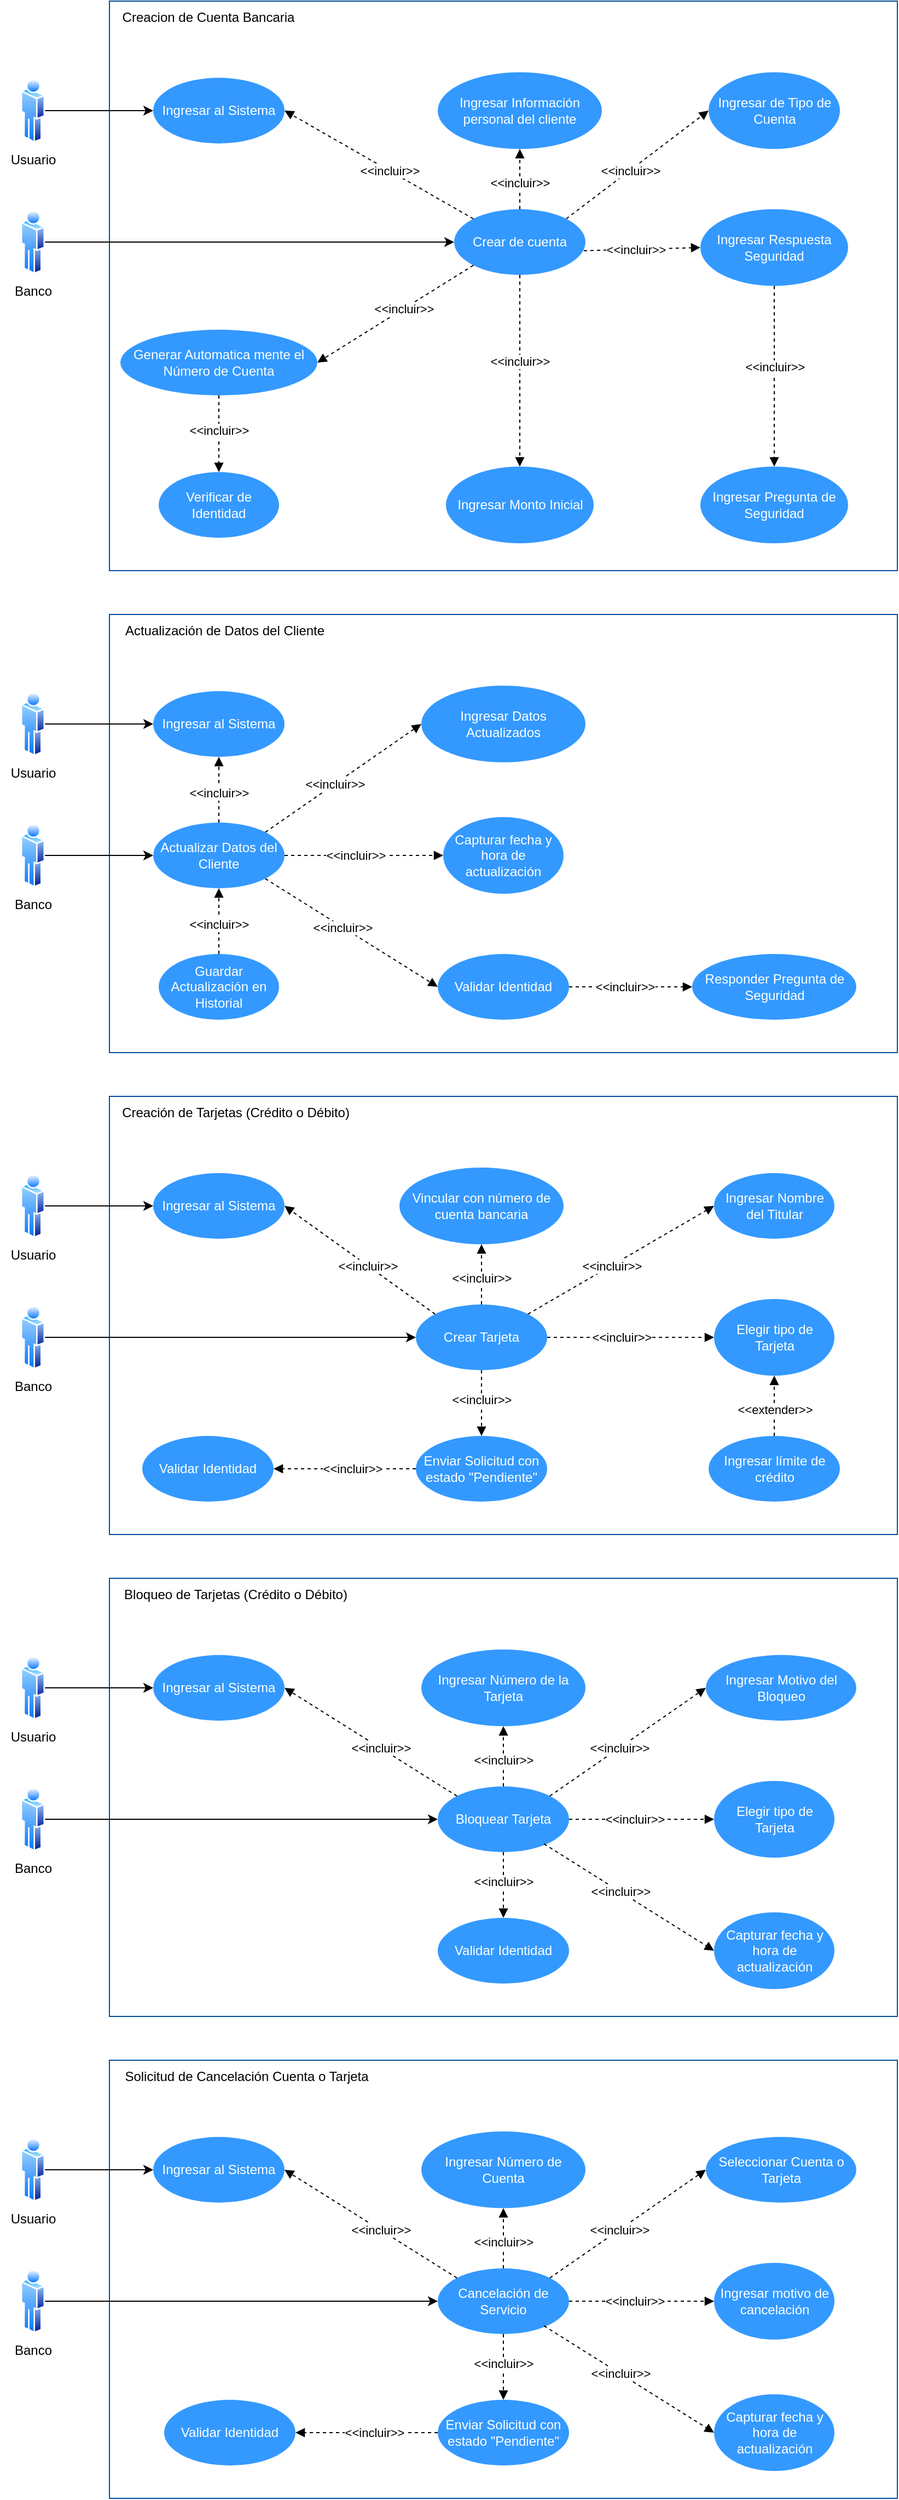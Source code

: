<mxfile version="25.0.3">
  <diagram name="Página-1" id="7lHeu8c5Pk3ilktKyxcA">
    <mxGraphModel grid="1" page="1" gridSize="10" guides="1" tooltips="1" connect="1" arrows="1" fold="1" pageScale="1" pageWidth="4681" pageHeight="3300" math="0" shadow="0">
      <root>
        <mxCell id="0" />
        <mxCell id="1" parent="0" />
        <mxCell id="2aKKIYfe2P1ObAEWsnmQ-203" value="" style="rounded=0;whiteSpace=wrap;html=1;fillColor=none;strokeColor=#004C99;" vertex="1" parent="1">
          <mxGeometry x="320" y="2000" width="720" height="400" as="geometry" />
        </mxCell>
        <mxCell id="2aKKIYfe2P1ObAEWsnmQ-39" value="" style="rounded=0;whiteSpace=wrap;html=1;fillColor=none;strokeColor=#004C99;" vertex="1" parent="1">
          <mxGeometry x="320" y="120" width="720" height="520" as="geometry" />
        </mxCell>
        <mxCell id="2aKKIYfe2P1ObAEWsnmQ-101" value="" style="rounded=0;whiteSpace=wrap;html=1;fillColor=none;strokeColor=#004C99;" vertex="1" parent="1">
          <mxGeometry x="320" y="680" width="720" height="400" as="geometry" />
        </mxCell>
        <mxCell id="lrI3-evYL8DoL2b4seNy-6" value="&lt;font color=&quot;#ffffff&quot;&gt;Crear de cuenta&lt;/font&gt;" style="ellipse;whiteSpace=wrap;html=1;fillColor=#3399FF;strokeColor=none;" vertex="1" parent="1">
          <mxGeometry x="635" y="310" width="120" height="60" as="geometry" />
        </mxCell>
        <mxCell id="2aKKIYfe2P1ObAEWsnmQ-10" style="rounded=0;orthogonalLoop=1;jettySize=auto;html=1;entryX=0;entryY=0.5;entryDx=0;entryDy=0;" edge="1" parent="1" source="lrI3-evYL8DoL2b4seNy-5" target="2aKKIYfe2P1ObAEWsnmQ-7">
          <mxGeometry relative="1" as="geometry" />
        </mxCell>
        <mxCell id="2aKKIYfe2P1ObAEWsnmQ-7" value="&lt;span style=&quot;color: rgb(255, 255, 255);&quot;&gt;Ingresar al Sistema&lt;/span&gt;" style="ellipse;whiteSpace=wrap;html=1;fillColor=#3399FF;strokeColor=none;" vertex="1" parent="1">
          <mxGeometry x="360" y="190" width="120" height="60" as="geometry" />
        </mxCell>
        <mxCell id="2aKKIYfe2P1ObAEWsnmQ-11" value="" style="html=1;labelBackgroundColor=#ffffff;jettySize=auto;orthogonalLoop=1;fontSize=14;rounded=0;jumpStyle=gap;startArrow=none;endArrow=block;endFill=1;strokeWidth=1;dashed=1;exitX=0;exitY=0;exitDx=0;exitDy=0;entryX=1;entryY=0.5;entryDx=0;entryDy=0;" edge="1" parent="1" source="lrI3-evYL8DoL2b4seNy-6" target="2aKKIYfe2P1ObAEWsnmQ-7">
          <mxGeometry width="48" height="48" relative="1" as="geometry">
            <mxPoint x="350" y="170" as="sourcePoint" />
            <mxPoint x="530" y="171" as="targetPoint" />
          </mxGeometry>
        </mxCell>
        <mxCell id="2aKKIYfe2P1ObAEWsnmQ-12" value="&amp;lt;&amp;lt;incluir&amp;gt;&amp;gt;" style="edgeLabel;html=1;align=center;verticalAlign=middle;resizable=0;points=[];" connectable="0" vertex="1" parent="2aKKIYfe2P1ObAEWsnmQ-11">
          <mxGeometry x="-0.105" relative="1" as="geometry">
            <mxPoint as="offset" />
          </mxGeometry>
        </mxCell>
        <mxCell id="2aKKIYfe2P1ObAEWsnmQ-13" value="&lt;font color=&quot;#ffffff&quot;&gt;Ingresar Información personal del cliente&lt;/font&gt;" style="ellipse;whiteSpace=wrap;html=1;fillColor=#3399FF;strokeColor=none;" vertex="1" parent="1">
          <mxGeometry x="620" y="185" width="150" height="70" as="geometry" />
        </mxCell>
        <mxCell id="2aKKIYfe2P1ObAEWsnmQ-14" value="" style="html=1;labelBackgroundColor=#ffffff;jettySize=auto;orthogonalLoop=1;fontSize=14;rounded=0;jumpStyle=gap;startArrow=none;endArrow=block;endFill=1;strokeWidth=1;dashed=1;exitX=0.5;exitY=0;exitDx=0;exitDy=0;entryX=0.5;entryY=1;entryDx=0;entryDy=0;" edge="1" parent="1" source="lrI3-evYL8DoL2b4seNy-6" target="2aKKIYfe2P1ObAEWsnmQ-13">
          <mxGeometry width="48" height="48" relative="1" as="geometry">
            <mxPoint x="350" y="170" as="sourcePoint" />
            <mxPoint x="530" y="171" as="targetPoint" />
          </mxGeometry>
        </mxCell>
        <mxCell id="2aKKIYfe2P1ObAEWsnmQ-15" value="&amp;lt;&amp;lt;incluir&amp;gt;&amp;gt;" style="edgeLabel;html=1;align=center;verticalAlign=middle;resizable=0;points=[];" connectable="0" vertex="1" parent="2aKKIYfe2P1ObAEWsnmQ-14">
          <mxGeometry x="-0.105" relative="1" as="geometry">
            <mxPoint as="offset" />
          </mxGeometry>
        </mxCell>
        <mxCell id="2aKKIYfe2P1ObAEWsnmQ-16" value="&lt;font color=&quot;#ffffff&quot;&gt;Ingresar de Tipo de Cuenta&lt;/font&gt;" style="ellipse;whiteSpace=wrap;html=1;fillColor=#3399FF;strokeColor=none;" vertex="1" parent="1">
          <mxGeometry x="867.5" y="185" width="120" height="70" as="geometry" />
        </mxCell>
        <mxCell id="2aKKIYfe2P1ObAEWsnmQ-17" value="" style="html=1;labelBackgroundColor=#ffffff;jettySize=auto;orthogonalLoop=1;fontSize=14;rounded=0;jumpStyle=gap;startArrow=none;endArrow=block;endFill=1;strokeWidth=1;dashed=1;exitX=1;exitY=0;exitDx=0;exitDy=0;entryX=0;entryY=0.5;entryDx=0;entryDy=0;" edge="1" parent="1" source="lrI3-evYL8DoL2b4seNy-6" target="2aKKIYfe2P1ObAEWsnmQ-16">
          <mxGeometry width="48" height="48" relative="1" as="geometry">
            <mxPoint x="472" y="329" as="sourcePoint" />
            <mxPoint x="580" y="305" as="targetPoint" />
          </mxGeometry>
        </mxCell>
        <mxCell id="2aKKIYfe2P1ObAEWsnmQ-18" value="&amp;lt;&amp;lt;incluir&amp;gt;&amp;gt;" style="edgeLabel;html=1;align=center;verticalAlign=middle;resizable=0;points=[];" connectable="0" vertex="1" parent="2aKKIYfe2P1ObAEWsnmQ-17">
          <mxGeometry x="-0.105" relative="1" as="geometry">
            <mxPoint as="offset" />
          </mxGeometry>
        </mxCell>
        <mxCell id="2aKKIYfe2P1ObAEWsnmQ-21" value="&lt;font color=&quot;#ffffff&quot;&gt;Ingresar Respuesta Seguridad&lt;/font&gt;" style="ellipse;whiteSpace=wrap;html=1;fillColor=#3399FF;strokeColor=none;" vertex="1" parent="1">
          <mxGeometry x="860" y="310" width="135" height="70" as="geometry" />
        </mxCell>
        <mxCell id="2aKKIYfe2P1ObAEWsnmQ-22" value="" style="html=1;labelBackgroundColor=#ffffff;jettySize=auto;orthogonalLoop=1;fontSize=14;rounded=0;jumpStyle=gap;startArrow=none;endArrow=block;endFill=1;strokeWidth=1;dashed=1;exitX=0.987;exitY=0.632;exitDx=0;exitDy=0;entryX=0;entryY=0.5;entryDx=0;entryDy=0;exitPerimeter=0;" edge="1" parent="1" source="lrI3-evYL8DoL2b4seNy-6" target="2aKKIYfe2P1ObAEWsnmQ-21">
          <mxGeometry width="48" height="48" relative="1" as="geometry">
            <mxPoint x="480" y="425" as="sourcePoint" />
            <mxPoint x="580" y="390" as="targetPoint" />
          </mxGeometry>
        </mxCell>
        <mxCell id="2aKKIYfe2P1ObAEWsnmQ-23" value="&amp;lt;&amp;lt;incluir&amp;gt;&amp;gt;" style="edgeLabel;html=1;align=center;verticalAlign=middle;resizable=0;points=[];" connectable="0" vertex="1" parent="2aKKIYfe2P1ObAEWsnmQ-22">
          <mxGeometry x="-0.105" relative="1" as="geometry">
            <mxPoint as="offset" />
          </mxGeometry>
        </mxCell>
        <mxCell id="2aKKIYfe2P1ObAEWsnmQ-24" value="&lt;font color=&quot;#ffffff&quot;&gt;Ingresar Monto Inicial&lt;/font&gt;" style="ellipse;whiteSpace=wrap;html=1;fillColor=#3399FF;strokeColor=none;" vertex="1" parent="1">
          <mxGeometry x="627.5" y="545" width="135" height="70" as="geometry" />
        </mxCell>
        <mxCell id="2aKKIYfe2P1ObAEWsnmQ-25" value="" style="html=1;labelBackgroundColor=#ffffff;jettySize=auto;orthogonalLoop=1;fontSize=14;rounded=0;jumpStyle=gap;startArrow=none;endArrow=block;endFill=1;strokeWidth=1;dashed=1;exitX=0.5;exitY=1;exitDx=0;exitDy=0;entryX=0.5;entryY=0;entryDx=0;entryDy=0;" edge="1" parent="1" source="lrI3-evYL8DoL2b4seNy-6" target="2aKKIYfe2P1ObAEWsnmQ-24">
          <mxGeometry width="48" height="48" relative="1" as="geometry">
            <mxPoint x="462" y="440" as="sourcePoint" />
            <mxPoint x="580" y="469" as="targetPoint" />
          </mxGeometry>
        </mxCell>
        <mxCell id="2aKKIYfe2P1ObAEWsnmQ-26" value="&amp;lt;&amp;lt;incluir&amp;gt;&amp;gt;" style="edgeLabel;html=1;align=center;verticalAlign=middle;resizable=0;points=[];" connectable="0" vertex="1" parent="2aKKIYfe2P1ObAEWsnmQ-25">
          <mxGeometry x="-0.105" relative="1" as="geometry">
            <mxPoint as="offset" />
          </mxGeometry>
        </mxCell>
        <mxCell id="2aKKIYfe2P1ObAEWsnmQ-27" value="&lt;font color=&quot;#ffffff&quot;&gt;Generar Automatica mente el Número de Cuenta&lt;/font&gt;" style="ellipse;whiteSpace=wrap;html=1;fillColor=#3399FF;strokeColor=none;" vertex="1" parent="1">
          <mxGeometry x="330" y="420" width="180" height="60" as="geometry" />
        </mxCell>
        <mxCell id="2aKKIYfe2P1ObAEWsnmQ-28" value="" style="html=1;labelBackgroundColor=#ffffff;jettySize=auto;orthogonalLoop=1;fontSize=14;rounded=0;jumpStyle=gap;startArrow=none;endArrow=block;endFill=1;strokeWidth=1;dashed=1;exitX=0;exitY=1;exitDx=0;exitDy=0;entryX=1;entryY=0.5;entryDx=0;entryDy=0;" edge="1" parent="1" source="lrI3-evYL8DoL2b4seNy-6" target="2aKKIYfe2P1ObAEWsnmQ-27">
          <mxGeometry width="48" height="48" relative="1" as="geometry">
            <mxPoint x="410" y="430" as="sourcePoint" />
            <mxPoint x="590" y="431" as="targetPoint" />
          </mxGeometry>
        </mxCell>
        <mxCell id="2aKKIYfe2P1ObAEWsnmQ-29" value="&amp;lt;&amp;lt;incluir&amp;gt;&amp;gt;" style="edgeLabel;html=1;align=center;verticalAlign=middle;resizable=0;points=[];" connectable="0" vertex="1" parent="2aKKIYfe2P1ObAEWsnmQ-28">
          <mxGeometry x="-0.105" relative="1" as="geometry">
            <mxPoint as="offset" />
          </mxGeometry>
        </mxCell>
        <mxCell id="2aKKIYfe2P1ObAEWsnmQ-32" value="&lt;font color=&quot;#ffffff&quot;&gt;Ingresar Pregunta de Seguridad&lt;/font&gt;" style="ellipse;whiteSpace=wrap;html=1;fillColor=#3399FF;strokeColor=none;" vertex="1" parent="1">
          <mxGeometry x="860" y="545" width="135" height="70" as="geometry" />
        </mxCell>
        <mxCell id="2aKKIYfe2P1ObAEWsnmQ-33" value="" style="html=1;labelBackgroundColor=#ffffff;jettySize=auto;orthogonalLoop=1;fontSize=14;rounded=0;jumpStyle=gap;startArrow=none;endArrow=block;endFill=1;strokeWidth=1;dashed=1;exitX=0.5;exitY=1;exitDx=0;exitDy=0;entryX=0.5;entryY=0;entryDx=0;entryDy=0;" edge="1" parent="1" source="2aKKIYfe2P1ObAEWsnmQ-21" target="2aKKIYfe2P1ObAEWsnmQ-32">
          <mxGeometry width="48" height="48" relative="1" as="geometry">
            <mxPoint x="760" y="340" as="sourcePoint" />
            <mxPoint x="810" y="320" as="targetPoint" />
          </mxGeometry>
        </mxCell>
        <mxCell id="2aKKIYfe2P1ObAEWsnmQ-34" value="&amp;lt;&amp;lt;incluir&amp;gt;&amp;gt;" style="edgeLabel;html=1;align=center;verticalAlign=middle;resizable=0;points=[];" connectable="0" vertex="1" parent="2aKKIYfe2P1ObAEWsnmQ-33">
          <mxGeometry x="-0.105" relative="1" as="geometry">
            <mxPoint as="offset" />
          </mxGeometry>
        </mxCell>
        <mxCell id="2aKKIYfe2P1ObAEWsnmQ-36" value="" style="html=1;labelBackgroundColor=#ffffff;jettySize=auto;orthogonalLoop=1;fontSize=14;rounded=0;jumpStyle=gap;startArrow=none;endArrow=block;endFill=1;strokeWidth=1;dashed=1;exitX=0.5;exitY=1;exitDx=0;exitDy=0;entryX=0.5;entryY=0;entryDx=0;entryDy=0;" edge="1" parent="1" source="2aKKIYfe2P1ObAEWsnmQ-27" target="2aKKIYfe2P1ObAEWsnmQ-38">
          <mxGeometry width="48" height="48" relative="1" as="geometry">
            <mxPoint x="420" y="500" as="sourcePoint" />
            <mxPoint x="590" y="561" as="targetPoint" />
          </mxGeometry>
        </mxCell>
        <mxCell id="2aKKIYfe2P1ObAEWsnmQ-37" value="&amp;lt;&amp;lt;incluir&amp;gt;&amp;gt;" style="edgeLabel;html=1;align=center;verticalAlign=middle;resizable=0;points=[];" connectable="0" vertex="1" parent="2aKKIYfe2P1ObAEWsnmQ-36">
          <mxGeometry x="-0.105" relative="1" as="geometry">
            <mxPoint as="offset" />
          </mxGeometry>
        </mxCell>
        <mxCell id="2aKKIYfe2P1ObAEWsnmQ-38" value="&lt;font color=&quot;#ffffff&quot;&gt;Verificar de Identidad&lt;/font&gt;" style="ellipse;whiteSpace=wrap;html=1;fillColor=#3399FF;strokeColor=none;" vertex="1" parent="1">
          <mxGeometry x="365" y="550" width="110" height="60" as="geometry" />
        </mxCell>
        <mxCell id="2aKKIYfe2P1ObAEWsnmQ-75" style="rounded=0;orthogonalLoop=1;jettySize=auto;html=1;entryX=0;entryY=0.5;entryDx=0;entryDy=0;" edge="1" parent="1" source="2aKKIYfe2P1ObAEWsnmQ-104" target="2aKKIYfe2P1ObAEWsnmQ-76">
          <mxGeometry relative="1" as="geometry" />
        </mxCell>
        <mxCell id="2aKKIYfe2P1ObAEWsnmQ-103" value="" style="group" connectable="0" vertex="1" parent="1">
          <mxGeometry x="220" y="750" width="60" height="90" as="geometry" />
        </mxCell>
        <mxCell id="2aKKIYfe2P1ObAEWsnmQ-104" value="" style="image;aspect=fixed;perimeter=ellipsePerimeter;html=1;align=center;shadow=0;dashed=0;spacingTop=3;image=img/lib/active_directory/user.svg;" vertex="1" parent="2aKKIYfe2P1ObAEWsnmQ-103">
          <mxGeometry x="18.9" width="22.2" height="60" as="geometry" />
        </mxCell>
        <mxCell id="2aKKIYfe2P1ObAEWsnmQ-105" value="Usuario" style="text;html=1;align=center;verticalAlign=middle;resizable=0;points=[];autosize=1;strokeColor=none;fillColor=none;" vertex="1" parent="2aKKIYfe2P1ObAEWsnmQ-103">
          <mxGeometry y="60" width="60" height="30" as="geometry" />
        </mxCell>
        <mxCell id="2aKKIYfe2P1ObAEWsnmQ-74" value="&lt;font color=&quot;#ffffff&quot;&gt;Actualizar Datos del Cliente&lt;/font&gt;" style="ellipse;whiteSpace=wrap;html=1;fillColor=#3399FF;strokeColor=none;" vertex="1" parent="1">
          <mxGeometry x="360" y="870" width="120" height="60" as="geometry" />
        </mxCell>
        <mxCell id="2aKKIYfe2P1ObAEWsnmQ-76" value="&lt;font color=&quot;#ffffff&quot;&gt;Ingresar al Sistema&lt;/font&gt;" style="ellipse;whiteSpace=wrap;html=1;fillColor=#3399FF;strokeColor=none;" vertex="1" parent="1">
          <mxGeometry x="360" y="750" width="120" height="60" as="geometry" />
        </mxCell>
        <mxCell id="2aKKIYfe2P1ObAEWsnmQ-77" value="" style="html=1;labelBackgroundColor=#ffffff;jettySize=auto;orthogonalLoop=1;fontSize=14;rounded=0;jumpStyle=gap;startArrow=none;endArrow=block;endFill=1;strokeWidth=1;dashed=1;exitX=0.5;exitY=0;exitDx=0;exitDy=0;entryX=0.5;entryY=1;entryDx=0;entryDy=0;" edge="1" parent="1" source="2aKKIYfe2P1ObAEWsnmQ-74" target="2aKKIYfe2P1ObAEWsnmQ-76">
          <mxGeometry width="48" height="48" relative="1" as="geometry">
            <mxPoint x="350" y="730" as="sourcePoint" />
            <mxPoint x="530" y="731" as="targetPoint" />
          </mxGeometry>
        </mxCell>
        <mxCell id="2aKKIYfe2P1ObAEWsnmQ-78" value="&amp;lt;&amp;lt;incluir&amp;gt;&amp;gt;" style="edgeLabel;html=1;align=center;verticalAlign=middle;resizable=0;points=[];" connectable="0" vertex="1" parent="2aKKIYfe2P1ObAEWsnmQ-77">
          <mxGeometry x="-0.105" relative="1" as="geometry">
            <mxPoint as="offset" />
          </mxGeometry>
        </mxCell>
        <mxCell id="2aKKIYfe2P1ObAEWsnmQ-79" value="&lt;font color=&quot;#ffffff&quot;&gt;Ingresar Datos Actualizados&lt;/font&gt;" style="ellipse;whiteSpace=wrap;html=1;fillColor=#3399FF;strokeColor=none;" vertex="1" parent="1">
          <mxGeometry x="605" y="745" width="150" height="70" as="geometry" />
        </mxCell>
        <mxCell id="2aKKIYfe2P1ObAEWsnmQ-80" value="" style="html=1;labelBackgroundColor=#ffffff;jettySize=auto;orthogonalLoop=1;fontSize=14;rounded=0;jumpStyle=gap;startArrow=none;endArrow=block;endFill=1;strokeWidth=1;dashed=1;exitX=1;exitY=0;exitDx=0;exitDy=0;entryX=0;entryY=0.5;entryDx=0;entryDy=0;" edge="1" parent="1" source="2aKKIYfe2P1ObAEWsnmQ-74" target="2aKKIYfe2P1ObAEWsnmQ-79">
          <mxGeometry width="48" height="48" relative="1" as="geometry">
            <mxPoint x="350" y="730" as="sourcePoint" />
            <mxPoint x="530" y="731" as="targetPoint" />
          </mxGeometry>
        </mxCell>
        <mxCell id="2aKKIYfe2P1ObAEWsnmQ-81" value="&amp;lt;&amp;lt;incluir&amp;gt;&amp;gt;" style="edgeLabel;html=1;align=center;verticalAlign=middle;resizable=0;points=[];" connectable="0" vertex="1" parent="2aKKIYfe2P1ObAEWsnmQ-80">
          <mxGeometry x="-0.105" relative="1" as="geometry">
            <mxPoint as="offset" />
          </mxGeometry>
        </mxCell>
        <mxCell id="2aKKIYfe2P1ObAEWsnmQ-82" value="&lt;font color=&quot;#ffffff&quot;&gt;Capturar fecha y hora de actualización&lt;/font&gt;" style="ellipse;whiteSpace=wrap;html=1;fillColor=#3399FF;strokeColor=none;" vertex="1" parent="1">
          <mxGeometry x="625" y="865" width="110" height="70" as="geometry" />
        </mxCell>
        <mxCell id="2aKKIYfe2P1ObAEWsnmQ-83" value="" style="html=1;labelBackgroundColor=#ffffff;jettySize=auto;orthogonalLoop=1;fontSize=14;rounded=0;jumpStyle=gap;startArrow=none;endArrow=block;endFill=1;strokeWidth=1;dashed=1;exitX=1;exitY=0.5;exitDx=0;exitDy=0;entryX=0;entryY=0.5;entryDx=0;entryDy=0;" edge="1" parent="1" source="2aKKIYfe2P1ObAEWsnmQ-74" target="2aKKIYfe2P1ObAEWsnmQ-82">
          <mxGeometry width="48" height="48" relative="1" as="geometry">
            <mxPoint x="472" y="889" as="sourcePoint" />
            <mxPoint x="580" y="865" as="targetPoint" />
          </mxGeometry>
        </mxCell>
        <mxCell id="2aKKIYfe2P1ObAEWsnmQ-84" value="&amp;lt;&amp;lt;incluir&amp;gt;&amp;gt;" style="edgeLabel;html=1;align=center;verticalAlign=middle;resizable=0;points=[];" connectable="0" vertex="1" parent="2aKKIYfe2P1ObAEWsnmQ-83">
          <mxGeometry x="-0.105" relative="1" as="geometry">
            <mxPoint as="offset" />
          </mxGeometry>
        </mxCell>
        <mxCell id="2aKKIYfe2P1ObAEWsnmQ-91" value="&lt;font color=&quot;#ffffff&quot;&gt;Validar Identidad&lt;/font&gt;" style="ellipse;whiteSpace=wrap;html=1;fillColor=#3399FF;strokeColor=none;" vertex="1" parent="1">
          <mxGeometry x="620" y="990" width="120" height="60" as="geometry" />
        </mxCell>
        <mxCell id="2aKKIYfe2P1ObAEWsnmQ-92" value="" style="html=1;labelBackgroundColor=#ffffff;jettySize=auto;orthogonalLoop=1;fontSize=14;rounded=0;jumpStyle=gap;startArrow=none;endArrow=block;endFill=1;strokeWidth=1;dashed=1;exitX=1;exitY=1;exitDx=0;exitDy=0;entryX=0;entryY=0.5;entryDx=0;entryDy=0;" edge="1" parent="1" source="2aKKIYfe2P1ObAEWsnmQ-74" target="2aKKIYfe2P1ObAEWsnmQ-91">
          <mxGeometry width="48" height="48" relative="1" as="geometry">
            <mxPoint x="410" y="990" as="sourcePoint" />
            <mxPoint x="590" y="991" as="targetPoint" />
          </mxGeometry>
        </mxCell>
        <mxCell id="2aKKIYfe2P1ObAEWsnmQ-93" value="&amp;lt;&amp;lt;incluir&amp;gt;&amp;gt;" style="edgeLabel;html=1;align=center;verticalAlign=middle;resizable=0;points=[];" connectable="0" vertex="1" parent="2aKKIYfe2P1ObAEWsnmQ-92">
          <mxGeometry x="-0.105" relative="1" as="geometry">
            <mxPoint as="offset" />
          </mxGeometry>
        </mxCell>
        <mxCell id="2aKKIYfe2P1ObAEWsnmQ-97" value="" style="html=1;labelBackgroundColor=#ffffff;jettySize=auto;orthogonalLoop=1;fontSize=14;rounded=0;jumpStyle=gap;startArrow=none;endArrow=block;endFill=1;strokeWidth=1;dashed=1;exitX=1;exitY=0.5;exitDx=0;exitDy=0;entryX=0;entryY=0.5;entryDx=0;entryDy=0;" edge="1" parent="1" source="2aKKIYfe2P1ObAEWsnmQ-91" target="2aKKIYfe2P1ObAEWsnmQ-99">
          <mxGeometry width="48" height="48" relative="1" as="geometry">
            <mxPoint x="420" y="1060" as="sourcePoint" />
            <mxPoint x="590" y="1121" as="targetPoint" />
          </mxGeometry>
        </mxCell>
        <mxCell id="2aKKIYfe2P1ObAEWsnmQ-98" value="&amp;lt;&amp;lt;incluir&amp;gt;&amp;gt;" style="edgeLabel;html=1;align=center;verticalAlign=middle;resizable=0;points=[];" connectable="0" vertex="1" parent="2aKKIYfe2P1ObAEWsnmQ-97">
          <mxGeometry x="-0.105" relative="1" as="geometry">
            <mxPoint as="offset" />
          </mxGeometry>
        </mxCell>
        <mxCell id="2aKKIYfe2P1ObAEWsnmQ-99" value="&lt;font color=&quot;#ffffff&quot;&gt;Responder Pregunta de Seguridad&lt;/font&gt;" style="ellipse;whiteSpace=wrap;html=1;fillColor=#3399FF;strokeColor=none;" vertex="1" parent="1">
          <mxGeometry x="852.5" y="990" width="150" height="60" as="geometry" />
        </mxCell>
        <mxCell id="2aKKIYfe2P1ObAEWsnmQ-102" value="Actualización de Datos del Cliente" style="text;html=1;align=center;verticalAlign=middle;resizable=0;points=[];autosize=1;strokeColor=none;fillColor=none;" vertex="1" parent="1">
          <mxGeometry x="320" y="680" width="210" height="30" as="geometry" />
        </mxCell>
        <mxCell id="2aKKIYfe2P1ObAEWsnmQ-40" value="Creacion de Cuenta Bancaria" style="text;html=1;align=center;verticalAlign=middle;resizable=0;points=[];autosize=1;strokeColor=none;fillColor=none;" vertex="1" parent="1">
          <mxGeometry x="320" y="120" width="180" height="30" as="geometry" />
        </mxCell>
        <mxCell id="2aKKIYfe2P1ObAEWsnmQ-111" value="" style="group" connectable="0" vertex="1" parent="1">
          <mxGeometry x="220" y="190" width="60" height="90" as="geometry" />
        </mxCell>
        <mxCell id="lrI3-evYL8DoL2b4seNy-5" value="" style="image;aspect=fixed;perimeter=ellipsePerimeter;html=1;align=center;shadow=0;dashed=0;spacingTop=3;image=img/lib/active_directory/user.svg;container=0;" vertex="1" parent="2aKKIYfe2P1ObAEWsnmQ-111">
          <mxGeometry x="18.9" width="22.2" height="60" as="geometry" />
        </mxCell>
        <mxCell id="2aKKIYfe2P1ObAEWsnmQ-41" value="Usuario" style="text;html=1;align=center;verticalAlign=middle;resizable=0;points=[];autosize=1;strokeColor=none;fillColor=none;container=0;" vertex="1" parent="2aKKIYfe2P1ObAEWsnmQ-111">
          <mxGeometry y="60" width="60" height="30" as="geometry" />
        </mxCell>
        <mxCell id="2aKKIYfe2P1ObAEWsnmQ-112" value="" style="group" connectable="0" vertex="1" parent="1">
          <mxGeometry x="220" y="310" width="60" height="90" as="geometry" />
        </mxCell>
        <mxCell id="2aKKIYfe2P1ObAEWsnmQ-113" value="" style="image;aspect=fixed;perimeter=ellipsePerimeter;html=1;align=center;shadow=0;dashed=0;spacingTop=3;image=img/lib/active_directory/user.svg;container=0;" vertex="1" parent="2aKKIYfe2P1ObAEWsnmQ-112">
          <mxGeometry x="18.9" width="22.2" height="60" as="geometry" />
        </mxCell>
        <mxCell id="2aKKIYfe2P1ObAEWsnmQ-114" value="Banco" style="text;html=1;align=center;verticalAlign=middle;resizable=0;points=[];autosize=1;strokeColor=none;fillColor=none;container=0;" vertex="1" parent="2aKKIYfe2P1ObAEWsnmQ-112">
          <mxGeometry y="60" width="60" height="30" as="geometry" />
        </mxCell>
        <mxCell id="2aKKIYfe2P1ObAEWsnmQ-116" style="edgeStyle=orthogonalEdgeStyle;curved=1;rounded=0;orthogonalLoop=1;jettySize=auto;html=1;entryX=0;entryY=0.5;entryDx=0;entryDy=0;" edge="1" parent="1" source="2aKKIYfe2P1ObAEWsnmQ-113" target="lrI3-evYL8DoL2b4seNy-6">
          <mxGeometry relative="1" as="geometry" />
        </mxCell>
        <mxCell id="2aKKIYfe2P1ObAEWsnmQ-117" value="" style="group" connectable="0" vertex="1" parent="1">
          <mxGeometry x="220" y="870" width="60" height="90" as="geometry" />
        </mxCell>
        <mxCell id="2aKKIYfe2P1ObAEWsnmQ-118" value="" style="image;aspect=fixed;perimeter=ellipsePerimeter;html=1;align=center;shadow=0;dashed=0;spacingTop=3;image=img/lib/active_directory/user.svg;" vertex="1" parent="2aKKIYfe2P1ObAEWsnmQ-117">
          <mxGeometry x="18.9" width="22.2" height="60" as="geometry" />
        </mxCell>
        <mxCell id="2aKKIYfe2P1ObAEWsnmQ-119" value="Banco" style="text;html=1;align=center;verticalAlign=middle;resizable=0;points=[];autosize=1;strokeColor=none;fillColor=none;" vertex="1" parent="2aKKIYfe2P1ObAEWsnmQ-117">
          <mxGeometry y="60" width="60" height="30" as="geometry" />
        </mxCell>
        <mxCell id="2aKKIYfe2P1ObAEWsnmQ-120" style="edgeStyle=orthogonalEdgeStyle;curved=1;rounded=0;orthogonalLoop=1;jettySize=auto;html=1;entryX=0;entryY=0.5;entryDx=0;entryDy=0;" edge="1" parent="1" source="2aKKIYfe2P1ObAEWsnmQ-118" target="2aKKIYfe2P1ObAEWsnmQ-74">
          <mxGeometry relative="1" as="geometry" />
        </mxCell>
        <mxCell id="2aKKIYfe2P1ObAEWsnmQ-121" value="&lt;font color=&quot;#ffffff&quot;&gt;Guardar Actualización en Historial&lt;/font&gt;" style="ellipse;whiteSpace=wrap;html=1;fillColor=#3399FF;strokeColor=none;" vertex="1" parent="1">
          <mxGeometry x="365" y="990" width="110" height="60" as="geometry" />
        </mxCell>
        <mxCell id="2aKKIYfe2P1ObAEWsnmQ-122" value="" style="html=1;labelBackgroundColor=#ffffff;jettySize=auto;orthogonalLoop=1;fontSize=14;rounded=0;jumpStyle=gap;startArrow=none;endArrow=block;endFill=1;strokeWidth=1;dashed=1;exitX=0.5;exitY=0;exitDx=0;exitDy=0;entryX=0.5;entryY=1;entryDx=0;entryDy=0;" edge="1" parent="1" source="2aKKIYfe2P1ObAEWsnmQ-121" target="2aKKIYfe2P1ObAEWsnmQ-74">
          <mxGeometry width="48" height="48" relative="1" as="geometry">
            <mxPoint x="430" y="880" as="sourcePoint" />
            <mxPoint x="430" y="820" as="targetPoint" />
          </mxGeometry>
        </mxCell>
        <mxCell id="2aKKIYfe2P1ObAEWsnmQ-123" value="&amp;lt;&amp;lt;incluir&amp;gt;&amp;gt;" style="edgeLabel;html=1;align=center;verticalAlign=middle;resizable=0;points=[];" connectable="0" vertex="1" parent="2aKKIYfe2P1ObAEWsnmQ-122">
          <mxGeometry x="-0.105" relative="1" as="geometry">
            <mxPoint as="offset" />
          </mxGeometry>
        </mxCell>
        <mxCell id="2aKKIYfe2P1ObAEWsnmQ-124" value="" style="rounded=0;whiteSpace=wrap;html=1;fillColor=none;strokeColor=#004C99;" vertex="1" parent="1">
          <mxGeometry x="320" y="1120" width="720" height="400" as="geometry" />
        </mxCell>
        <mxCell id="2aKKIYfe2P1ObAEWsnmQ-125" style="rounded=0;orthogonalLoop=1;jettySize=auto;html=1;entryX=0;entryY=0.5;entryDx=0;entryDy=0;" edge="1" parent="1" source="2aKKIYfe2P1ObAEWsnmQ-127" target="2aKKIYfe2P1ObAEWsnmQ-130">
          <mxGeometry relative="1" as="geometry" />
        </mxCell>
        <mxCell id="2aKKIYfe2P1ObAEWsnmQ-126" value="" style="group" connectable="0" vertex="1" parent="1">
          <mxGeometry x="220" y="1190" width="60" height="90" as="geometry" />
        </mxCell>
        <mxCell id="2aKKIYfe2P1ObAEWsnmQ-127" value="" style="image;aspect=fixed;perimeter=ellipsePerimeter;html=1;align=center;shadow=0;dashed=0;spacingTop=3;image=img/lib/active_directory/user.svg;" vertex="1" parent="2aKKIYfe2P1ObAEWsnmQ-126">
          <mxGeometry x="18.9" width="22.2" height="60" as="geometry" />
        </mxCell>
        <mxCell id="2aKKIYfe2P1ObAEWsnmQ-128" value="Usuario" style="text;html=1;align=center;verticalAlign=middle;resizable=0;points=[];autosize=1;strokeColor=none;fillColor=none;" vertex="1" parent="2aKKIYfe2P1ObAEWsnmQ-126">
          <mxGeometry y="60" width="60" height="30" as="geometry" />
        </mxCell>
        <mxCell id="2aKKIYfe2P1ObAEWsnmQ-129" value="&lt;font color=&quot;#ffffff&quot;&gt;Crear Tarjeta&lt;/font&gt;" style="ellipse;whiteSpace=wrap;html=1;fillColor=#3399FF;strokeColor=none;" vertex="1" parent="1">
          <mxGeometry x="600" y="1310" width="120" height="60" as="geometry" />
        </mxCell>
        <mxCell id="2aKKIYfe2P1ObAEWsnmQ-130" value="&lt;font color=&quot;#ffffff&quot;&gt;Ingresar al Sistema&lt;/font&gt;" style="ellipse;whiteSpace=wrap;html=1;fillColor=#3399FF;strokeColor=none;" vertex="1" parent="1">
          <mxGeometry x="360" y="1190" width="120" height="60" as="geometry" />
        </mxCell>
        <mxCell id="2aKKIYfe2P1ObAEWsnmQ-131" value="" style="html=1;labelBackgroundColor=#ffffff;jettySize=auto;orthogonalLoop=1;fontSize=14;rounded=0;jumpStyle=gap;startArrow=none;endArrow=block;endFill=1;strokeWidth=1;dashed=1;exitX=0;exitY=0;exitDx=0;exitDy=0;entryX=1;entryY=0.5;entryDx=0;entryDy=0;" edge="1" parent="1" source="2aKKIYfe2P1ObAEWsnmQ-129" target="2aKKIYfe2P1ObAEWsnmQ-130">
          <mxGeometry width="48" height="48" relative="1" as="geometry">
            <mxPoint x="350" y="1170" as="sourcePoint" />
            <mxPoint x="530" y="1171" as="targetPoint" />
          </mxGeometry>
        </mxCell>
        <mxCell id="2aKKIYfe2P1ObAEWsnmQ-132" value="&amp;lt;&amp;lt;incluir&amp;gt;&amp;gt;" style="edgeLabel;html=1;align=center;verticalAlign=middle;resizable=0;points=[];" connectable="0" vertex="1" parent="2aKKIYfe2P1ObAEWsnmQ-131">
          <mxGeometry x="-0.105" relative="1" as="geometry">
            <mxPoint as="offset" />
          </mxGeometry>
        </mxCell>
        <mxCell id="2aKKIYfe2P1ObAEWsnmQ-133" value="&lt;font color=&quot;#ffffff&quot;&gt;Vincular con número de cuenta bancaria&lt;/font&gt;" style="ellipse;whiteSpace=wrap;html=1;fillColor=#3399FF;strokeColor=none;" vertex="1" parent="1">
          <mxGeometry x="585" y="1185" width="150" height="70" as="geometry" />
        </mxCell>
        <mxCell id="2aKKIYfe2P1ObAEWsnmQ-134" value="" style="html=1;labelBackgroundColor=#ffffff;jettySize=auto;orthogonalLoop=1;fontSize=14;rounded=0;jumpStyle=gap;startArrow=none;endArrow=block;endFill=1;strokeWidth=1;dashed=1;exitX=0.5;exitY=0;exitDx=0;exitDy=0;entryX=0.5;entryY=1;entryDx=0;entryDy=0;" edge="1" parent="1" source="2aKKIYfe2P1ObAEWsnmQ-129" target="2aKKIYfe2P1ObAEWsnmQ-133">
          <mxGeometry width="48" height="48" relative="1" as="geometry">
            <mxPoint x="350" y="1170" as="sourcePoint" />
            <mxPoint x="530" y="1171" as="targetPoint" />
          </mxGeometry>
        </mxCell>
        <mxCell id="2aKKIYfe2P1ObAEWsnmQ-135" value="&amp;lt;&amp;lt;incluir&amp;gt;&amp;gt;" style="edgeLabel;html=1;align=center;verticalAlign=middle;resizable=0;points=[];" connectable="0" vertex="1" parent="2aKKIYfe2P1ObAEWsnmQ-134">
          <mxGeometry x="-0.105" relative="1" as="geometry">
            <mxPoint as="offset" />
          </mxGeometry>
        </mxCell>
        <mxCell id="2aKKIYfe2P1ObAEWsnmQ-136" value="&lt;font color=&quot;#ffffff&quot;&gt;Elegir tipo de Tarjeta&lt;/font&gt;" style="ellipse;whiteSpace=wrap;html=1;fillColor=#3399FF;strokeColor=none;" vertex="1" parent="1">
          <mxGeometry x="872.5" y="1305" width="110" height="70" as="geometry" />
        </mxCell>
        <mxCell id="2aKKIYfe2P1ObAEWsnmQ-137" value="" style="html=1;labelBackgroundColor=#ffffff;jettySize=auto;orthogonalLoop=1;fontSize=14;rounded=0;jumpStyle=gap;startArrow=none;endArrow=block;endFill=1;strokeWidth=1;dashed=1;exitX=1;exitY=0.5;exitDx=0;exitDy=0;entryX=0;entryY=0.5;entryDx=0;entryDy=0;" edge="1" parent="1" source="2aKKIYfe2P1ObAEWsnmQ-129" target="2aKKIYfe2P1ObAEWsnmQ-136">
          <mxGeometry width="48" height="48" relative="1" as="geometry">
            <mxPoint x="472" y="1329" as="sourcePoint" />
            <mxPoint x="580" y="1305" as="targetPoint" />
          </mxGeometry>
        </mxCell>
        <mxCell id="2aKKIYfe2P1ObAEWsnmQ-138" value="&amp;lt;&amp;lt;incluir&amp;gt;&amp;gt;" style="edgeLabel;html=1;align=center;verticalAlign=middle;resizable=0;points=[];" connectable="0" vertex="1" parent="2aKKIYfe2P1ObAEWsnmQ-137">
          <mxGeometry x="-0.105" relative="1" as="geometry">
            <mxPoint as="offset" />
          </mxGeometry>
        </mxCell>
        <mxCell id="2aKKIYfe2P1ObAEWsnmQ-139" value="&lt;font color=&quot;#ffffff&quot;&gt;Ingresar Nombre del Titular&lt;/font&gt;" style="ellipse;whiteSpace=wrap;html=1;fillColor=#3399FF;strokeColor=none;" vertex="1" parent="1">
          <mxGeometry x="872.5" y="1190" width="110" height="60" as="geometry" />
        </mxCell>
        <mxCell id="2aKKIYfe2P1ObAEWsnmQ-140" value="" style="html=1;labelBackgroundColor=#ffffff;jettySize=auto;orthogonalLoop=1;fontSize=14;rounded=0;jumpStyle=gap;startArrow=none;endArrow=block;endFill=1;strokeWidth=1;dashed=1;exitX=1;exitY=0;exitDx=0;exitDy=0;entryX=0;entryY=0.5;entryDx=0;entryDy=0;" edge="1" parent="1" source="2aKKIYfe2P1ObAEWsnmQ-129" target="2aKKIYfe2P1ObAEWsnmQ-139">
          <mxGeometry width="48" height="48" relative="1" as="geometry">
            <mxPoint x="410" y="1430" as="sourcePoint" />
            <mxPoint x="590" y="1431" as="targetPoint" />
          </mxGeometry>
        </mxCell>
        <mxCell id="2aKKIYfe2P1ObAEWsnmQ-141" value="&amp;lt;&amp;lt;incluir&amp;gt;&amp;gt;" style="edgeLabel;html=1;align=center;verticalAlign=middle;resizable=0;points=[];" connectable="0" vertex="1" parent="2aKKIYfe2P1ObAEWsnmQ-140">
          <mxGeometry x="-0.105" relative="1" as="geometry">
            <mxPoint as="offset" />
          </mxGeometry>
        </mxCell>
        <mxCell id="2aKKIYfe2P1ObAEWsnmQ-145" value="Creación de Tarjetas (Crédito o Débito)" style="text;html=1;align=center;verticalAlign=middle;resizable=0;points=[];autosize=1;strokeColor=none;fillColor=none;" vertex="1" parent="1">
          <mxGeometry x="320" y="1120" width="230" height="30" as="geometry" />
        </mxCell>
        <mxCell id="2aKKIYfe2P1ObAEWsnmQ-146" value="" style="group" connectable="0" vertex="1" parent="1">
          <mxGeometry x="220" y="1310" width="60" height="90" as="geometry" />
        </mxCell>
        <mxCell id="2aKKIYfe2P1ObAEWsnmQ-147" value="" style="image;aspect=fixed;perimeter=ellipsePerimeter;html=1;align=center;shadow=0;dashed=0;spacingTop=3;image=img/lib/active_directory/user.svg;" vertex="1" parent="2aKKIYfe2P1ObAEWsnmQ-146">
          <mxGeometry x="18.9" width="22.2" height="60" as="geometry" />
        </mxCell>
        <mxCell id="2aKKIYfe2P1ObAEWsnmQ-148" value="Banco" style="text;html=1;align=center;verticalAlign=middle;resizable=0;points=[];autosize=1;strokeColor=none;fillColor=none;" vertex="1" parent="2aKKIYfe2P1ObAEWsnmQ-146">
          <mxGeometry y="60" width="60" height="30" as="geometry" />
        </mxCell>
        <mxCell id="2aKKIYfe2P1ObAEWsnmQ-149" style="edgeStyle=orthogonalEdgeStyle;curved=1;rounded=0;orthogonalLoop=1;jettySize=auto;html=1;entryX=0;entryY=0.5;entryDx=0;entryDy=0;" edge="1" parent="1" source="2aKKIYfe2P1ObAEWsnmQ-147" target="2aKKIYfe2P1ObAEWsnmQ-129">
          <mxGeometry relative="1" as="geometry" />
        </mxCell>
        <mxCell id="2aKKIYfe2P1ObAEWsnmQ-153" value="&lt;font color=&quot;#ffffff&quot;&gt;Ingresar límite de crédito&lt;/font&gt;" style="ellipse;whiteSpace=wrap;html=1;fillColor=#3399FF;strokeColor=none;" vertex="1" parent="1">
          <mxGeometry x="867.5" y="1430" width="120" height="60" as="geometry" />
        </mxCell>
        <mxCell id="2aKKIYfe2P1ObAEWsnmQ-154" value="" style="html=1;labelBackgroundColor=#ffffff;jettySize=auto;orthogonalLoop=1;fontSize=14;rounded=0;jumpStyle=gap;startArrow=none;endArrow=block;endFill=1;strokeWidth=1;dashed=1;exitX=0.5;exitY=0;exitDx=0;exitDy=0;entryX=0.5;entryY=1;entryDx=0;entryDy=0;" edge="1" parent="1" source="2aKKIYfe2P1ObAEWsnmQ-153" target="2aKKIYfe2P1ObAEWsnmQ-136">
          <mxGeometry width="48" height="48" relative="1" as="geometry">
            <mxPoint x="770" y="1375" as="sourcePoint" />
            <mxPoint x="920" y="1340" as="targetPoint" />
          </mxGeometry>
        </mxCell>
        <mxCell id="2aKKIYfe2P1ObAEWsnmQ-155" value="&amp;lt;&amp;lt;extender&amp;gt;&amp;gt;" style="edgeLabel;html=1;align=center;verticalAlign=middle;resizable=0;points=[];" connectable="0" vertex="1" parent="2aKKIYfe2P1ObAEWsnmQ-154">
          <mxGeometry x="-0.105" relative="1" as="geometry">
            <mxPoint as="offset" />
          </mxGeometry>
        </mxCell>
        <mxCell id="2aKKIYfe2P1ObAEWsnmQ-161" value="&lt;font color=&quot;#ffffff&quot;&gt;Enviar Solicitud con estado &quot;Pendiente&quot;&lt;/font&gt;" style="ellipse;whiteSpace=wrap;html=1;fillColor=#3399FF;strokeColor=none;" vertex="1" parent="1">
          <mxGeometry x="600" y="1430" width="120" height="60" as="geometry" />
        </mxCell>
        <mxCell id="2aKKIYfe2P1ObAEWsnmQ-162" value="" style="html=1;labelBackgroundColor=#ffffff;jettySize=auto;orthogonalLoop=1;fontSize=14;rounded=0;jumpStyle=gap;startArrow=none;endArrow=block;endFill=1;strokeWidth=1;dashed=1;exitX=0.5;exitY=1;exitDx=0;exitDy=0;entryX=0.5;entryY=0;entryDx=0;entryDy=0;" edge="1" parent="1" source="2aKKIYfe2P1ObAEWsnmQ-129" target="2aKKIYfe2P1ObAEWsnmQ-161">
          <mxGeometry width="48" height="48" relative="1" as="geometry">
            <mxPoint x="260" y="1570" as="sourcePoint" />
            <mxPoint x="692.5" y="1530" as="targetPoint" />
          </mxGeometry>
        </mxCell>
        <mxCell id="2aKKIYfe2P1ObAEWsnmQ-163" value="&amp;lt;&amp;lt;incluir&amp;gt;&amp;gt;" style="edgeLabel;html=1;align=center;verticalAlign=middle;resizable=0;points=[];" connectable="0" vertex="1" parent="2aKKIYfe2P1ObAEWsnmQ-162">
          <mxGeometry x="-0.105" relative="1" as="geometry">
            <mxPoint as="offset" />
          </mxGeometry>
        </mxCell>
        <mxCell id="2aKKIYfe2P1ObAEWsnmQ-168" value="" style="rounded=0;whiteSpace=wrap;html=1;fillColor=none;strokeColor=#004C99;" vertex="1" parent="1">
          <mxGeometry x="320" y="1560" width="720" height="400" as="geometry" />
        </mxCell>
        <mxCell id="2aKKIYfe2P1ObAEWsnmQ-169" style="rounded=0;orthogonalLoop=1;jettySize=auto;html=1;entryX=0;entryY=0.5;entryDx=0;entryDy=0;" edge="1" parent="1" source="2aKKIYfe2P1ObAEWsnmQ-171" target="2aKKIYfe2P1ObAEWsnmQ-174">
          <mxGeometry relative="1" as="geometry" />
        </mxCell>
        <mxCell id="2aKKIYfe2P1ObAEWsnmQ-170" value="" style="group" connectable="0" vertex="1" parent="1">
          <mxGeometry x="220" y="1630" width="60" height="90" as="geometry" />
        </mxCell>
        <mxCell id="2aKKIYfe2P1ObAEWsnmQ-171" value="" style="image;aspect=fixed;perimeter=ellipsePerimeter;html=1;align=center;shadow=0;dashed=0;spacingTop=3;image=img/lib/active_directory/user.svg;" vertex="1" parent="2aKKIYfe2P1ObAEWsnmQ-170">
          <mxGeometry x="18.9" width="22.2" height="60" as="geometry" />
        </mxCell>
        <mxCell id="2aKKIYfe2P1ObAEWsnmQ-172" value="Usuario" style="text;html=1;align=center;verticalAlign=middle;resizable=0;points=[];autosize=1;strokeColor=none;fillColor=none;" vertex="1" parent="2aKKIYfe2P1ObAEWsnmQ-170">
          <mxGeometry y="60" width="60" height="30" as="geometry" />
        </mxCell>
        <mxCell id="2aKKIYfe2P1ObAEWsnmQ-173" value="&lt;font color=&quot;#ffffff&quot;&gt;Bloquear Tarjeta&lt;/font&gt;" style="ellipse;whiteSpace=wrap;html=1;fillColor=#3399FF;strokeColor=none;" vertex="1" parent="1">
          <mxGeometry x="620" y="1750" width="120" height="60" as="geometry" />
        </mxCell>
        <mxCell id="2aKKIYfe2P1ObAEWsnmQ-174" value="&lt;font color=&quot;#ffffff&quot;&gt;Ingresar al Sistema&lt;/font&gt;" style="ellipse;whiteSpace=wrap;html=1;fillColor=#3399FF;strokeColor=none;" vertex="1" parent="1">
          <mxGeometry x="360" y="1630" width="120" height="60" as="geometry" />
        </mxCell>
        <mxCell id="2aKKIYfe2P1ObAEWsnmQ-175" value="" style="html=1;labelBackgroundColor=#ffffff;jettySize=auto;orthogonalLoop=1;fontSize=14;rounded=0;jumpStyle=gap;startArrow=none;endArrow=block;endFill=1;strokeWidth=1;dashed=1;exitX=0;exitY=0;exitDx=0;exitDy=0;entryX=1;entryY=0.5;entryDx=0;entryDy=0;" edge="1" parent="1" source="2aKKIYfe2P1ObAEWsnmQ-173" target="2aKKIYfe2P1ObAEWsnmQ-174">
          <mxGeometry width="48" height="48" relative="1" as="geometry">
            <mxPoint x="350" y="1610" as="sourcePoint" />
            <mxPoint x="530" y="1611" as="targetPoint" />
          </mxGeometry>
        </mxCell>
        <mxCell id="2aKKIYfe2P1ObAEWsnmQ-176" value="&amp;lt;&amp;lt;incluir&amp;gt;&amp;gt;" style="edgeLabel;html=1;align=center;verticalAlign=middle;resizable=0;points=[];" connectable="0" vertex="1" parent="2aKKIYfe2P1ObAEWsnmQ-175">
          <mxGeometry x="-0.105" relative="1" as="geometry">
            <mxPoint as="offset" />
          </mxGeometry>
        </mxCell>
        <mxCell id="2aKKIYfe2P1ObAEWsnmQ-177" value="&lt;font color=&quot;#ffffff&quot;&gt;Ingresar Número de la Tarjeta&lt;/font&gt;" style="ellipse;whiteSpace=wrap;html=1;fillColor=#3399FF;strokeColor=none;" vertex="1" parent="1">
          <mxGeometry x="605" y="1625" width="150" height="70" as="geometry" />
        </mxCell>
        <mxCell id="2aKKIYfe2P1ObAEWsnmQ-178" value="" style="html=1;labelBackgroundColor=#ffffff;jettySize=auto;orthogonalLoop=1;fontSize=14;rounded=0;jumpStyle=gap;startArrow=none;endArrow=block;endFill=1;strokeWidth=1;dashed=1;exitX=0.5;exitY=0;exitDx=0;exitDy=0;entryX=0.5;entryY=1;entryDx=0;entryDy=0;" edge="1" parent="1" source="2aKKIYfe2P1ObAEWsnmQ-173" target="2aKKIYfe2P1ObAEWsnmQ-177">
          <mxGeometry width="48" height="48" relative="1" as="geometry">
            <mxPoint x="350" y="1610" as="sourcePoint" />
            <mxPoint x="530" y="1611" as="targetPoint" />
          </mxGeometry>
        </mxCell>
        <mxCell id="2aKKIYfe2P1ObAEWsnmQ-179" value="&amp;lt;&amp;lt;incluir&amp;gt;&amp;gt;" style="edgeLabel;html=1;align=center;verticalAlign=middle;resizable=0;points=[];" connectable="0" vertex="1" parent="2aKKIYfe2P1ObAEWsnmQ-178">
          <mxGeometry x="-0.105" relative="1" as="geometry">
            <mxPoint as="offset" />
          </mxGeometry>
        </mxCell>
        <mxCell id="2aKKIYfe2P1ObAEWsnmQ-180" value="&lt;font color=&quot;#ffffff&quot;&gt;Elegir tipo de Tarjeta&lt;/font&gt;" style="ellipse;whiteSpace=wrap;html=1;fillColor=#3399FF;strokeColor=none;" vertex="1" parent="1">
          <mxGeometry x="872.5" y="1745" width="110" height="70" as="geometry" />
        </mxCell>
        <mxCell id="2aKKIYfe2P1ObAEWsnmQ-181" value="" style="html=1;labelBackgroundColor=#ffffff;jettySize=auto;orthogonalLoop=1;fontSize=14;rounded=0;jumpStyle=gap;startArrow=none;endArrow=block;endFill=1;strokeWidth=1;dashed=1;exitX=1;exitY=0.5;exitDx=0;exitDy=0;entryX=0;entryY=0.5;entryDx=0;entryDy=0;" edge="1" parent="1" source="2aKKIYfe2P1ObAEWsnmQ-173" target="2aKKIYfe2P1ObAEWsnmQ-180">
          <mxGeometry width="48" height="48" relative="1" as="geometry">
            <mxPoint x="472" y="1769" as="sourcePoint" />
            <mxPoint x="580" y="1745" as="targetPoint" />
          </mxGeometry>
        </mxCell>
        <mxCell id="2aKKIYfe2P1ObAEWsnmQ-182" value="&amp;lt;&amp;lt;incluir&amp;gt;&amp;gt;" style="edgeLabel;html=1;align=center;verticalAlign=middle;resizable=0;points=[];" connectable="0" vertex="1" parent="2aKKIYfe2P1ObAEWsnmQ-181">
          <mxGeometry x="-0.105" relative="1" as="geometry">
            <mxPoint as="offset" />
          </mxGeometry>
        </mxCell>
        <mxCell id="2aKKIYfe2P1ObAEWsnmQ-183" value="&lt;font color=&quot;#ffffff&quot;&gt;Ingresar Motivo del Bloqueo&lt;/font&gt;" style="ellipse;whiteSpace=wrap;html=1;fillColor=#3399FF;strokeColor=none;" vertex="1" parent="1">
          <mxGeometry x="865" y="1630" width="137.5" height="60" as="geometry" />
        </mxCell>
        <mxCell id="2aKKIYfe2P1ObAEWsnmQ-184" value="" style="html=1;labelBackgroundColor=#ffffff;jettySize=auto;orthogonalLoop=1;fontSize=14;rounded=0;jumpStyle=gap;startArrow=none;endArrow=block;endFill=1;strokeWidth=1;dashed=1;exitX=1;exitY=0;exitDx=0;exitDy=0;entryX=0;entryY=0.5;entryDx=0;entryDy=0;" edge="1" parent="1" source="2aKKIYfe2P1ObAEWsnmQ-173" target="2aKKIYfe2P1ObAEWsnmQ-183">
          <mxGeometry width="48" height="48" relative="1" as="geometry">
            <mxPoint x="410" y="1870" as="sourcePoint" />
            <mxPoint x="590" y="1871" as="targetPoint" />
          </mxGeometry>
        </mxCell>
        <mxCell id="2aKKIYfe2P1ObAEWsnmQ-185" value="&amp;lt;&amp;lt;incluir&amp;gt;&amp;gt;" style="edgeLabel;html=1;align=center;verticalAlign=middle;resizable=0;points=[];" connectable="0" vertex="1" parent="2aKKIYfe2P1ObAEWsnmQ-184">
          <mxGeometry x="-0.105" relative="1" as="geometry">
            <mxPoint as="offset" />
          </mxGeometry>
        </mxCell>
        <mxCell id="2aKKIYfe2P1ObAEWsnmQ-186" value="Bloqueo de Tarjetas (Crédito o Débito)" style="text;html=1;align=center;verticalAlign=middle;resizable=0;points=[];autosize=1;strokeColor=none;fillColor=none;" vertex="1" parent="1">
          <mxGeometry x="320" y="1560" width="230" height="30" as="geometry" />
        </mxCell>
        <mxCell id="2aKKIYfe2P1ObAEWsnmQ-187" value="" style="group" connectable="0" vertex="1" parent="1">
          <mxGeometry x="220" y="1750" width="60" height="90" as="geometry" />
        </mxCell>
        <mxCell id="2aKKIYfe2P1ObAEWsnmQ-188" value="" style="image;aspect=fixed;perimeter=ellipsePerimeter;html=1;align=center;shadow=0;dashed=0;spacingTop=3;image=img/lib/active_directory/user.svg;" vertex="1" parent="2aKKIYfe2P1ObAEWsnmQ-187">
          <mxGeometry x="18.9" width="22.2" height="60" as="geometry" />
        </mxCell>
        <mxCell id="2aKKIYfe2P1ObAEWsnmQ-189" value="Banco" style="text;html=1;align=center;verticalAlign=middle;resizable=0;points=[];autosize=1;strokeColor=none;fillColor=none;" vertex="1" parent="2aKKIYfe2P1ObAEWsnmQ-187">
          <mxGeometry y="60" width="60" height="30" as="geometry" />
        </mxCell>
        <mxCell id="2aKKIYfe2P1ObAEWsnmQ-190" style="edgeStyle=orthogonalEdgeStyle;curved=1;rounded=0;orthogonalLoop=1;jettySize=auto;html=1;entryX=0;entryY=0.5;entryDx=0;entryDy=0;" edge="1" parent="1" source="2aKKIYfe2P1ObAEWsnmQ-188" target="2aKKIYfe2P1ObAEWsnmQ-173">
          <mxGeometry relative="1" as="geometry" />
        </mxCell>
        <mxCell id="2aKKIYfe2P1ObAEWsnmQ-192" value="" style="html=1;labelBackgroundColor=#ffffff;jettySize=auto;orthogonalLoop=1;fontSize=14;rounded=0;jumpStyle=gap;startArrow=none;endArrow=block;endFill=1;strokeWidth=1;dashed=1;exitX=0.809;exitY=0.874;exitDx=0;exitDy=0;entryX=0;entryY=0.5;entryDx=0;entryDy=0;exitPerimeter=0;" edge="1" parent="1" source="2aKKIYfe2P1ObAEWsnmQ-173" target="2aKKIYfe2P1ObAEWsnmQ-200">
          <mxGeometry width="48" height="48" relative="1" as="geometry">
            <mxPoint x="430" y="1760" as="sourcePoint" />
            <mxPoint x="880" y="1900" as="targetPoint" />
          </mxGeometry>
        </mxCell>
        <mxCell id="2aKKIYfe2P1ObAEWsnmQ-193" value="&amp;lt;&amp;lt;incluir&amp;gt;&amp;gt;" style="edgeLabel;html=1;align=center;verticalAlign=middle;resizable=0;points=[];" connectable="0" vertex="1" parent="2aKKIYfe2P1ObAEWsnmQ-192">
          <mxGeometry x="-0.105" relative="1" as="geometry">
            <mxPoint as="offset" />
          </mxGeometry>
        </mxCell>
        <mxCell id="2aKKIYfe2P1ObAEWsnmQ-197" value="&lt;font color=&quot;#ffffff&quot;&gt;Validar Identidad&lt;/font&gt;" style="ellipse;whiteSpace=wrap;html=1;fillColor=#3399FF;strokeColor=none;" vertex="1" parent="1">
          <mxGeometry x="620" y="1870" width="120" height="60" as="geometry" />
        </mxCell>
        <mxCell id="2aKKIYfe2P1ObAEWsnmQ-198" value="" style="html=1;labelBackgroundColor=#ffffff;jettySize=auto;orthogonalLoop=1;fontSize=14;rounded=0;jumpStyle=gap;startArrow=none;endArrow=block;endFill=1;strokeWidth=1;dashed=1;exitX=0.5;exitY=1;exitDx=0;exitDy=0;entryX=0.5;entryY=0;entryDx=0;entryDy=0;" edge="1" parent="1" source="2aKKIYfe2P1ObAEWsnmQ-173" target="2aKKIYfe2P1ObAEWsnmQ-197">
          <mxGeometry width="48" height="48" relative="1" as="geometry">
            <mxPoint x="260" y="2010" as="sourcePoint" />
            <mxPoint x="692.5" y="1970" as="targetPoint" />
          </mxGeometry>
        </mxCell>
        <mxCell id="2aKKIYfe2P1ObAEWsnmQ-199" value="&amp;lt;&amp;lt;incluir&amp;gt;&amp;gt;" style="edgeLabel;html=1;align=center;verticalAlign=middle;resizable=0;points=[];" connectable="0" vertex="1" parent="2aKKIYfe2P1ObAEWsnmQ-198">
          <mxGeometry x="-0.105" relative="1" as="geometry">
            <mxPoint as="offset" />
          </mxGeometry>
        </mxCell>
        <mxCell id="2aKKIYfe2P1ObAEWsnmQ-200" value="&lt;font color=&quot;#ffffff&quot;&gt;Capturar fecha y hora de actualización&lt;/font&gt;" style="ellipse;whiteSpace=wrap;html=1;fillColor=#3399FF;strokeColor=none;" vertex="1" parent="1">
          <mxGeometry x="872.5" y="1865" width="110" height="70" as="geometry" />
        </mxCell>
        <mxCell id="2aKKIYfe2P1ObAEWsnmQ-204" style="rounded=0;orthogonalLoop=1;jettySize=auto;html=1;entryX=0;entryY=0.5;entryDx=0;entryDy=0;" edge="1" parent="1" source="2aKKIYfe2P1ObAEWsnmQ-206" target="2aKKIYfe2P1ObAEWsnmQ-209">
          <mxGeometry relative="1" as="geometry" />
        </mxCell>
        <mxCell id="2aKKIYfe2P1ObAEWsnmQ-205" value="" style="group" connectable="0" vertex="1" parent="1">
          <mxGeometry x="220" y="2070" width="60" height="90" as="geometry" />
        </mxCell>
        <mxCell id="2aKKIYfe2P1ObAEWsnmQ-206" value="" style="image;aspect=fixed;perimeter=ellipsePerimeter;html=1;align=center;shadow=0;dashed=0;spacingTop=3;image=img/lib/active_directory/user.svg;" vertex="1" parent="2aKKIYfe2P1ObAEWsnmQ-205">
          <mxGeometry x="18.9" width="22.2" height="60" as="geometry" />
        </mxCell>
        <mxCell id="2aKKIYfe2P1ObAEWsnmQ-207" value="Usuario" style="text;html=1;align=center;verticalAlign=middle;resizable=0;points=[];autosize=1;strokeColor=none;fillColor=none;" vertex="1" parent="2aKKIYfe2P1ObAEWsnmQ-205">
          <mxGeometry y="60" width="60" height="30" as="geometry" />
        </mxCell>
        <mxCell id="2aKKIYfe2P1ObAEWsnmQ-208" value="&lt;font color=&quot;#ffffff&quot;&gt;Cancelación de Servicio&lt;/font&gt;" style="ellipse;whiteSpace=wrap;html=1;fillColor=#3399FF;strokeColor=none;" vertex="1" parent="1">
          <mxGeometry x="620" y="2190" width="120" height="60" as="geometry" />
        </mxCell>
        <mxCell id="2aKKIYfe2P1ObAEWsnmQ-209" value="&lt;font color=&quot;#ffffff&quot;&gt;Ingresar al Sistema&lt;/font&gt;" style="ellipse;whiteSpace=wrap;html=1;fillColor=#3399FF;strokeColor=none;" vertex="1" parent="1">
          <mxGeometry x="360" y="2070" width="120" height="60" as="geometry" />
        </mxCell>
        <mxCell id="2aKKIYfe2P1ObAEWsnmQ-210" value="" style="html=1;labelBackgroundColor=#ffffff;jettySize=auto;orthogonalLoop=1;fontSize=14;rounded=0;jumpStyle=gap;startArrow=none;endArrow=block;endFill=1;strokeWidth=1;dashed=1;exitX=0;exitY=0;exitDx=0;exitDy=0;entryX=1;entryY=0.5;entryDx=0;entryDy=0;" edge="1" parent="1" source="2aKKIYfe2P1ObAEWsnmQ-208" target="2aKKIYfe2P1ObAEWsnmQ-209">
          <mxGeometry width="48" height="48" relative="1" as="geometry">
            <mxPoint x="350" y="2050" as="sourcePoint" />
            <mxPoint x="530" y="2051" as="targetPoint" />
          </mxGeometry>
        </mxCell>
        <mxCell id="2aKKIYfe2P1ObAEWsnmQ-211" value="&amp;lt;&amp;lt;incluir&amp;gt;&amp;gt;" style="edgeLabel;html=1;align=center;verticalAlign=middle;resizable=0;points=[];" connectable="0" vertex="1" parent="2aKKIYfe2P1ObAEWsnmQ-210">
          <mxGeometry x="-0.105" relative="1" as="geometry">
            <mxPoint as="offset" />
          </mxGeometry>
        </mxCell>
        <mxCell id="2aKKIYfe2P1ObAEWsnmQ-212" value="&lt;font color=&quot;#ffffff&quot;&gt;Ingresar Número de Cuenta&lt;/font&gt;" style="ellipse;whiteSpace=wrap;html=1;fillColor=#3399FF;strokeColor=none;" vertex="1" parent="1">
          <mxGeometry x="605" y="2065" width="150" height="70" as="geometry" />
        </mxCell>
        <mxCell id="2aKKIYfe2P1ObAEWsnmQ-213" value="" style="html=1;labelBackgroundColor=#ffffff;jettySize=auto;orthogonalLoop=1;fontSize=14;rounded=0;jumpStyle=gap;startArrow=none;endArrow=block;endFill=1;strokeWidth=1;dashed=1;exitX=0.5;exitY=0;exitDx=0;exitDy=0;entryX=0.5;entryY=1;entryDx=0;entryDy=0;" edge="1" parent="1" source="2aKKIYfe2P1ObAEWsnmQ-208" target="2aKKIYfe2P1ObAEWsnmQ-212">
          <mxGeometry width="48" height="48" relative="1" as="geometry">
            <mxPoint x="350" y="2050" as="sourcePoint" />
            <mxPoint x="530" y="2051" as="targetPoint" />
          </mxGeometry>
        </mxCell>
        <mxCell id="2aKKIYfe2P1ObAEWsnmQ-214" value="&amp;lt;&amp;lt;incluir&amp;gt;&amp;gt;" style="edgeLabel;html=1;align=center;verticalAlign=middle;resizable=0;points=[];" connectable="0" vertex="1" parent="2aKKIYfe2P1ObAEWsnmQ-213">
          <mxGeometry x="-0.105" relative="1" as="geometry">
            <mxPoint as="offset" />
          </mxGeometry>
        </mxCell>
        <mxCell id="2aKKIYfe2P1ObAEWsnmQ-215" value="&lt;font color=&quot;#ffffff&quot;&gt;Ingresar motivo de cancelación&lt;/font&gt;" style="ellipse;whiteSpace=wrap;html=1;fillColor=#3399FF;strokeColor=none;" vertex="1" parent="1">
          <mxGeometry x="872.5" y="2185" width="110" height="70" as="geometry" />
        </mxCell>
        <mxCell id="2aKKIYfe2P1ObAEWsnmQ-216" value="" style="html=1;labelBackgroundColor=#ffffff;jettySize=auto;orthogonalLoop=1;fontSize=14;rounded=0;jumpStyle=gap;startArrow=none;endArrow=block;endFill=1;strokeWidth=1;dashed=1;exitX=1;exitY=0.5;exitDx=0;exitDy=0;entryX=0;entryY=0.5;entryDx=0;entryDy=0;" edge="1" parent="1" source="2aKKIYfe2P1ObAEWsnmQ-208" target="2aKKIYfe2P1ObAEWsnmQ-215">
          <mxGeometry width="48" height="48" relative="1" as="geometry">
            <mxPoint x="472" y="2209" as="sourcePoint" />
            <mxPoint x="580" y="2185" as="targetPoint" />
          </mxGeometry>
        </mxCell>
        <mxCell id="2aKKIYfe2P1ObAEWsnmQ-217" value="&amp;lt;&amp;lt;incluir&amp;gt;&amp;gt;" style="edgeLabel;html=1;align=center;verticalAlign=middle;resizable=0;points=[];" connectable="0" vertex="1" parent="2aKKIYfe2P1ObAEWsnmQ-216">
          <mxGeometry x="-0.105" relative="1" as="geometry">
            <mxPoint as="offset" />
          </mxGeometry>
        </mxCell>
        <mxCell id="2aKKIYfe2P1ObAEWsnmQ-218" value="&lt;font color=&quot;#ffffff&quot;&gt;Seleccionar Cuenta o Tarjeta&lt;/font&gt;" style="ellipse;whiteSpace=wrap;html=1;fillColor=#3399FF;strokeColor=none;" vertex="1" parent="1">
          <mxGeometry x="865" y="2070" width="137.5" height="60" as="geometry" />
        </mxCell>
        <mxCell id="2aKKIYfe2P1ObAEWsnmQ-219" value="" style="html=1;labelBackgroundColor=#ffffff;jettySize=auto;orthogonalLoop=1;fontSize=14;rounded=0;jumpStyle=gap;startArrow=none;endArrow=block;endFill=1;strokeWidth=1;dashed=1;exitX=1;exitY=0;exitDx=0;exitDy=0;entryX=0;entryY=0.5;entryDx=0;entryDy=0;" edge="1" parent="1" source="2aKKIYfe2P1ObAEWsnmQ-208" target="2aKKIYfe2P1ObAEWsnmQ-218">
          <mxGeometry width="48" height="48" relative="1" as="geometry">
            <mxPoint x="410" y="2310" as="sourcePoint" />
            <mxPoint x="590" y="2311" as="targetPoint" />
          </mxGeometry>
        </mxCell>
        <mxCell id="2aKKIYfe2P1ObAEWsnmQ-220" value="&amp;lt;&amp;lt;incluir&amp;gt;&amp;gt;" style="edgeLabel;html=1;align=center;verticalAlign=middle;resizable=0;points=[];" connectable="0" vertex="1" parent="2aKKIYfe2P1ObAEWsnmQ-219">
          <mxGeometry x="-0.105" relative="1" as="geometry">
            <mxPoint as="offset" />
          </mxGeometry>
        </mxCell>
        <mxCell id="2aKKIYfe2P1ObAEWsnmQ-221" value="Solicitud de Cancelación Cuenta o Tarjeta" style="text;html=1;align=center;verticalAlign=middle;resizable=0;points=[];autosize=1;strokeColor=none;fillColor=none;" vertex="1" parent="1">
          <mxGeometry x="320" y="2000" width="250" height="30" as="geometry" />
        </mxCell>
        <mxCell id="2aKKIYfe2P1ObAEWsnmQ-222" value="" style="group" connectable="0" vertex="1" parent="1">
          <mxGeometry x="220" y="2190" width="60" height="90" as="geometry" />
        </mxCell>
        <mxCell id="2aKKIYfe2P1ObAEWsnmQ-223" value="" style="image;aspect=fixed;perimeter=ellipsePerimeter;html=1;align=center;shadow=0;dashed=0;spacingTop=3;image=img/lib/active_directory/user.svg;" vertex="1" parent="2aKKIYfe2P1ObAEWsnmQ-222">
          <mxGeometry x="18.9" width="22.2" height="60" as="geometry" />
        </mxCell>
        <mxCell id="2aKKIYfe2P1ObAEWsnmQ-224" value="Banco" style="text;html=1;align=center;verticalAlign=middle;resizable=0;points=[];autosize=1;strokeColor=none;fillColor=none;" vertex="1" parent="2aKKIYfe2P1ObAEWsnmQ-222">
          <mxGeometry y="60" width="60" height="30" as="geometry" />
        </mxCell>
        <mxCell id="2aKKIYfe2P1ObAEWsnmQ-225" style="edgeStyle=orthogonalEdgeStyle;curved=1;rounded=0;orthogonalLoop=1;jettySize=auto;html=1;entryX=0;entryY=0.5;entryDx=0;entryDy=0;" edge="1" parent="1" source="2aKKIYfe2P1ObAEWsnmQ-223" target="2aKKIYfe2P1ObAEWsnmQ-208">
          <mxGeometry relative="1" as="geometry" />
        </mxCell>
        <mxCell id="2aKKIYfe2P1ObAEWsnmQ-226" value="" style="html=1;labelBackgroundColor=#ffffff;jettySize=auto;orthogonalLoop=1;fontSize=14;rounded=0;jumpStyle=gap;startArrow=none;endArrow=block;endFill=1;strokeWidth=1;dashed=1;exitX=0.809;exitY=0.874;exitDx=0;exitDy=0;entryX=0;entryY=0.5;entryDx=0;entryDy=0;exitPerimeter=0;" edge="1" parent="1" source="2aKKIYfe2P1ObAEWsnmQ-208" target="2aKKIYfe2P1ObAEWsnmQ-231">
          <mxGeometry width="48" height="48" relative="1" as="geometry">
            <mxPoint x="430" y="2200" as="sourcePoint" />
            <mxPoint x="880" y="2340" as="targetPoint" />
          </mxGeometry>
        </mxCell>
        <mxCell id="2aKKIYfe2P1ObAEWsnmQ-227" value="&amp;lt;&amp;lt;incluir&amp;gt;&amp;gt;" style="edgeLabel;html=1;align=center;verticalAlign=middle;resizable=0;points=[];" connectable="0" vertex="1" parent="2aKKIYfe2P1ObAEWsnmQ-226">
          <mxGeometry x="-0.105" relative="1" as="geometry">
            <mxPoint as="offset" />
          </mxGeometry>
        </mxCell>
        <mxCell id="2aKKIYfe2P1ObAEWsnmQ-231" value="&lt;font color=&quot;#ffffff&quot;&gt;Capturar fecha y hora de actualización&lt;/font&gt;" style="ellipse;whiteSpace=wrap;html=1;fillColor=#3399FF;strokeColor=none;" vertex="1" parent="1">
          <mxGeometry x="872.5" y="2305" width="110" height="70" as="geometry" />
        </mxCell>
        <mxCell id="2aKKIYfe2P1ObAEWsnmQ-232" value="&lt;font color=&quot;#ffffff&quot;&gt;Validar Identidad&lt;/font&gt;" style="ellipse;whiteSpace=wrap;html=1;fillColor=#3399FF;strokeColor=none;" vertex="1" parent="1">
          <mxGeometry x="350" y="1430" width="120" height="60" as="geometry" />
        </mxCell>
        <mxCell id="2aKKIYfe2P1ObAEWsnmQ-233" value="" style="html=1;labelBackgroundColor=#ffffff;jettySize=auto;orthogonalLoop=1;fontSize=14;rounded=0;jumpStyle=gap;startArrow=none;endArrow=block;endFill=1;strokeWidth=1;dashed=1;entryX=1;entryY=0.5;entryDx=0;entryDy=0;exitX=0;exitY=0.5;exitDx=0;exitDy=0;" edge="1" parent="1" source="2aKKIYfe2P1ObAEWsnmQ-161" target="2aKKIYfe2P1ObAEWsnmQ-232">
          <mxGeometry width="48" height="48" relative="1" as="geometry">
            <mxPoint x="250" y="1460" as="sourcePoint" />
            <mxPoint x="250" y="1480" as="targetPoint" />
          </mxGeometry>
        </mxCell>
        <mxCell id="2aKKIYfe2P1ObAEWsnmQ-234" value="&amp;lt;&amp;lt;incluir&amp;gt;&amp;gt;" style="edgeLabel;html=1;align=center;verticalAlign=middle;resizable=0;points=[];" connectable="0" vertex="1" parent="2aKKIYfe2P1ObAEWsnmQ-233">
          <mxGeometry x="-0.105" relative="1" as="geometry">
            <mxPoint as="offset" />
          </mxGeometry>
        </mxCell>
        <mxCell id="2aKKIYfe2P1ObAEWsnmQ-235" value="&lt;font color=&quot;#ffffff&quot;&gt;Enviar Solicitud con estado &quot;Pendiente&quot;&lt;/font&gt;" style="ellipse;whiteSpace=wrap;html=1;fillColor=#3399FF;strokeColor=none;" vertex="1" parent="1">
          <mxGeometry x="620" y="2310" width="120" height="60" as="geometry" />
        </mxCell>
        <mxCell id="2aKKIYfe2P1ObAEWsnmQ-236" value="" style="html=1;labelBackgroundColor=#ffffff;jettySize=auto;orthogonalLoop=1;fontSize=14;rounded=0;jumpStyle=gap;startArrow=none;endArrow=block;endFill=1;strokeWidth=1;dashed=1;entryX=0.5;entryY=0;entryDx=0;entryDy=0;exitX=0.5;exitY=1;exitDx=0;exitDy=0;" edge="1" parent="1" source="2aKKIYfe2P1ObAEWsnmQ-208" target="2aKKIYfe2P1ObAEWsnmQ-235">
          <mxGeometry width="48" height="48" relative="1" as="geometry">
            <mxPoint x="550" y="2460" as="sourcePoint" />
            <mxPoint x="712.5" y="2410" as="targetPoint" />
          </mxGeometry>
        </mxCell>
        <mxCell id="2aKKIYfe2P1ObAEWsnmQ-237" value="&amp;lt;&amp;lt;incluir&amp;gt;&amp;gt;" style="edgeLabel;html=1;align=center;verticalAlign=middle;resizable=0;points=[];" connectable="0" vertex="1" parent="2aKKIYfe2P1ObAEWsnmQ-236">
          <mxGeometry x="-0.105" relative="1" as="geometry">
            <mxPoint as="offset" />
          </mxGeometry>
        </mxCell>
        <mxCell id="2aKKIYfe2P1ObAEWsnmQ-238" value="&lt;font color=&quot;#ffffff&quot;&gt;Validar Identidad&lt;/font&gt;" style="ellipse;whiteSpace=wrap;html=1;fillColor=#3399FF;strokeColor=none;" vertex="1" parent="1">
          <mxGeometry x="370" y="2310" width="120" height="60" as="geometry" />
        </mxCell>
        <mxCell id="2aKKIYfe2P1ObAEWsnmQ-239" value="" style="html=1;labelBackgroundColor=#ffffff;jettySize=auto;orthogonalLoop=1;fontSize=14;rounded=0;jumpStyle=gap;startArrow=none;endArrow=block;endFill=1;strokeWidth=1;dashed=1;entryX=1;entryY=0.5;entryDx=0;entryDy=0;exitX=0;exitY=0.5;exitDx=0;exitDy=0;" edge="1" parent="1" source="2aKKIYfe2P1ObAEWsnmQ-235" target="2aKKIYfe2P1ObAEWsnmQ-238">
          <mxGeometry width="48" height="48" relative="1" as="geometry">
            <mxPoint x="270" y="2340" as="sourcePoint" />
            <mxPoint x="270" y="2360" as="targetPoint" />
          </mxGeometry>
        </mxCell>
        <mxCell id="2aKKIYfe2P1ObAEWsnmQ-240" value="&amp;lt;&amp;lt;incluir&amp;gt;&amp;gt;" style="edgeLabel;html=1;align=center;verticalAlign=middle;resizable=0;points=[];" connectable="0" vertex="1" parent="2aKKIYfe2P1ObAEWsnmQ-239">
          <mxGeometry x="-0.105" relative="1" as="geometry">
            <mxPoint as="offset" />
          </mxGeometry>
        </mxCell>
      </root>
    </mxGraphModel>
  </diagram>
</mxfile>
